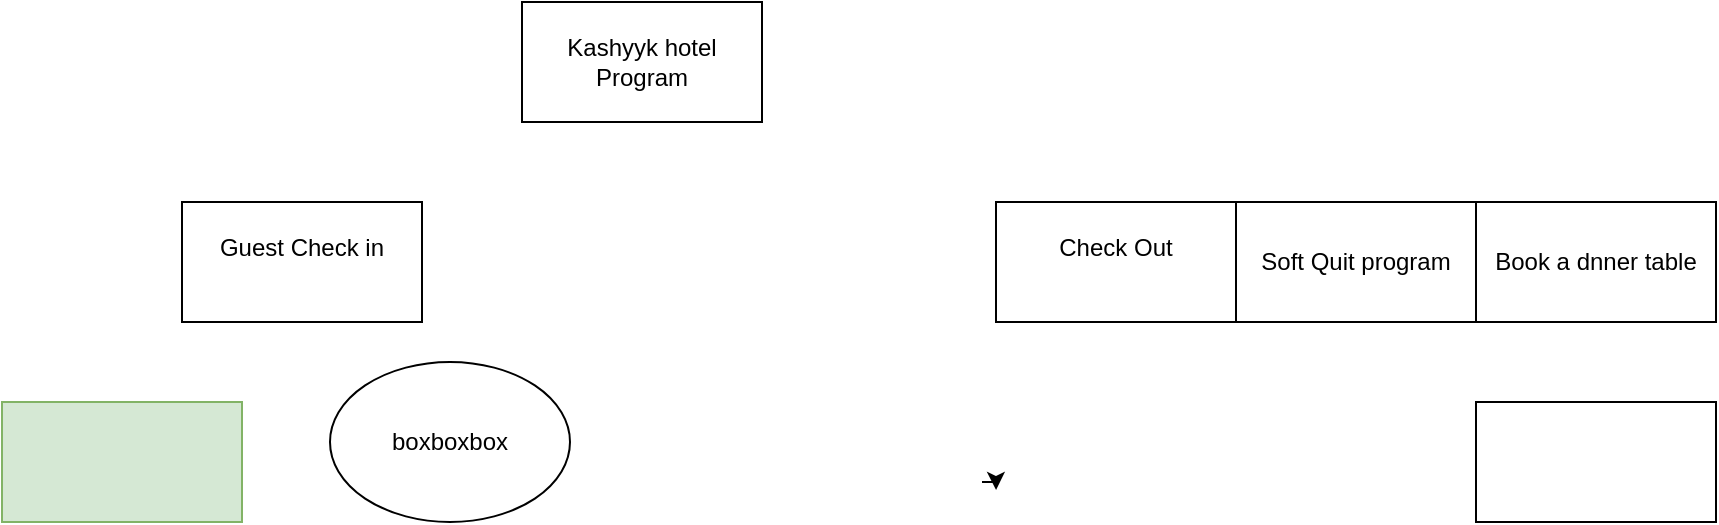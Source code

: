 <mxfile version="22.0.8" type="github">
  <diagram name="Page-1" id="g4rA1UfjoHgd0uxCYoGI">
    <mxGraphModel dx="1194" dy="760" grid="1" gridSize="10" guides="1" tooltips="1" connect="1" arrows="1" fold="1" page="1" pageScale="1" pageWidth="827" pageHeight="1169" math="0" shadow="0">
      <root>
        <mxCell id="0" />
        <mxCell id="1" parent="0" />
        <mxCell id="xWcp2EsW1pXefpogUu0f-1" value="Kashyyk hotel Program" style="rounded=0;whiteSpace=wrap;html=1;" parent="1" vertex="1">
          <mxGeometry x="390" y="100" width="120" height="60" as="geometry" />
        </mxCell>
        <mxCell id="xWcp2EsW1pXefpogUu0f-2" value="&lt;div&gt;Guest Check in&lt;/div&gt;&lt;div&gt;&lt;br&gt;&lt;/div&gt;" style="rounded=0;whiteSpace=wrap;html=1;" parent="1" vertex="1">
          <mxGeometry x="220" y="200" width="120" height="60" as="geometry" />
        </mxCell>
        <mxCell id="xWcp2EsW1pXefpogUu0f-3" value="Book a dnner table" style="rounded=0;whiteSpace=wrap;html=1;" parent="1" vertex="1">
          <mxGeometry x="867" y="200" width="120" height="60" as="geometry" />
        </mxCell>
        <mxCell id="xWcp2EsW1pXefpogUu0f-4" value="&lt;div&gt;Check Out&lt;/div&gt;&lt;div&gt;&lt;br&gt;&lt;/div&gt;" style="rounded=0;whiteSpace=wrap;html=1;" parent="1" vertex="1">
          <mxGeometry x="627" y="200" width="120" height="60" as="geometry" />
        </mxCell>
        <mxCell id="xWcp2EsW1pXefpogUu0f-5" value="Soft Quit program" style="rounded=0;whiteSpace=wrap;html=1;" parent="1" vertex="1">
          <mxGeometry x="747" y="200" width="120" height="60" as="geometry" />
        </mxCell>
        <mxCell id="xWcp2EsW1pXefpogUu0f-6" value="" style="rounded=0;whiteSpace=wrap;html=1;fillColor=#d5e8d4;strokeColor=#82b366;" parent="1" vertex="1">
          <mxGeometry x="130" y="300" width="120" height="60" as="geometry" />
        </mxCell>
        <mxCell id="xWcp2EsW1pXefpogUu0f-7" value="boxboxbox" style="ellipse;whiteSpace=wrap;html=1;" vertex="1" parent="1">
          <mxGeometry x="294" y="280" width="120" height="80" as="geometry" />
        </mxCell>
        <mxCell id="2HaEW5ayOSchESDhEftc-3" style="edgeStyle=orthogonalEdgeStyle;rounded=0;orthogonalLoop=1;jettySize=auto;html=1;exitX=1;exitY=0.5;exitDx=0;exitDy=0;entryX=1.088;entryY=0.55;entryDx=0;entryDy=0;entryPerimeter=0;" edge="1" parent="1">
          <mxGeometry relative="1" as="geometry">
            <mxPoint x="620" y="340" as="sourcePoint" />
            <mxPoint x="627.04" y="344" as="targetPoint" />
          </mxGeometry>
        </mxCell>
        <mxCell id="2HaEW5ayOSchESDhEftc-7" value="" style="rounded=0;whiteSpace=wrap;html=1;" vertex="1" parent="1">
          <mxGeometry x="867" y="300" width="120" height="60" as="geometry" />
        </mxCell>
      </root>
    </mxGraphModel>
  </diagram>
</mxfile>

